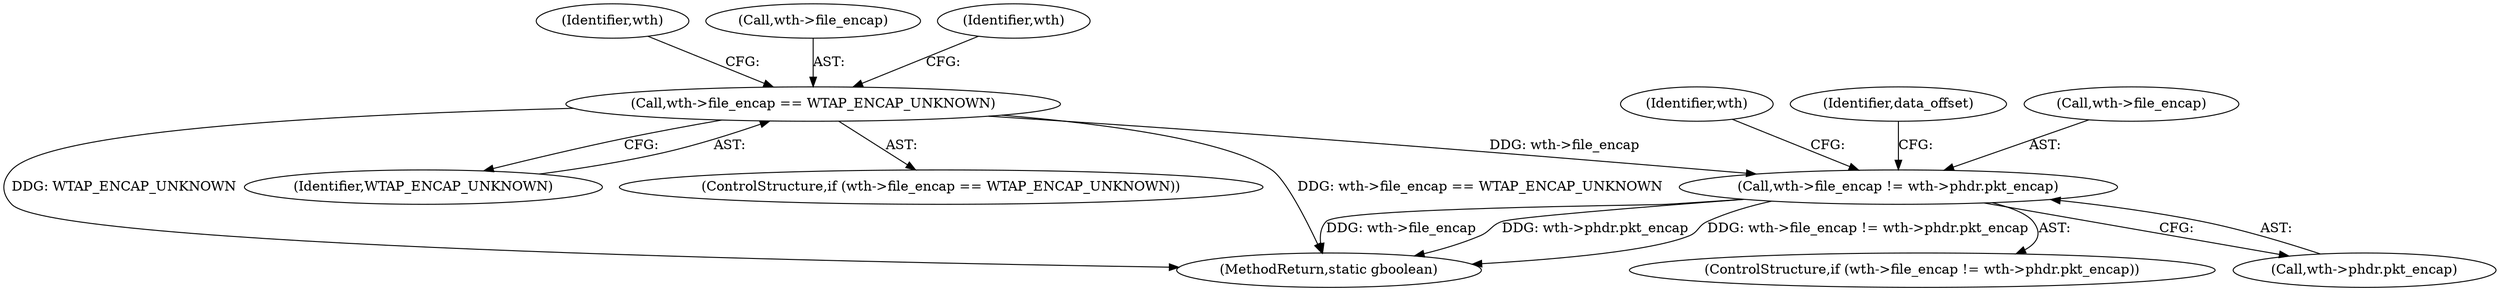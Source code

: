 digraph "0_wireshark_6a140eca7b78b230f1f90a739a32257476513c78@pointer" {
"1000160" [label="(Call,wth->file_encap != wth->phdr.pkt_encap)"];
"1000143" [label="(Call,wth->file_encap == WTAP_ENCAP_UNKNOWN)"];
"1000162" [label="(Identifier,wth)"];
"1000171" [label="(Identifier,wth)"];
"1000142" [label="(ControlStructure,if (wth->file_encap == WTAP_ENCAP_UNKNOWN))"];
"1000143" [label="(Call,wth->file_encap == WTAP_ENCAP_UNKNOWN)"];
"1000160" [label="(Call,wth->file_encap != wth->phdr.pkt_encap)"];
"1000180" [label="(MethodReturn,static gboolean)"];
"1000176" [label="(Identifier,data_offset)"];
"1000144" [label="(Call,wth->file_encap)"];
"1000159" [label="(ControlStructure,if (wth->file_encap != wth->phdr.pkt_encap))"];
"1000150" [label="(Identifier,wth)"];
"1000164" [label="(Call,wth->phdr.pkt_encap)"];
"1000161" [label="(Call,wth->file_encap)"];
"1000147" [label="(Identifier,WTAP_ENCAP_UNKNOWN)"];
"1000160" -> "1000159"  [label="AST: "];
"1000160" -> "1000164"  [label="CFG: "];
"1000161" -> "1000160"  [label="AST: "];
"1000164" -> "1000160"  [label="AST: "];
"1000171" -> "1000160"  [label="CFG: "];
"1000176" -> "1000160"  [label="CFG: "];
"1000160" -> "1000180"  [label="DDG: wth->phdr.pkt_encap"];
"1000160" -> "1000180"  [label="DDG: wth->file_encap != wth->phdr.pkt_encap"];
"1000160" -> "1000180"  [label="DDG: wth->file_encap"];
"1000143" -> "1000160"  [label="DDG: wth->file_encap"];
"1000143" -> "1000142"  [label="AST: "];
"1000143" -> "1000147"  [label="CFG: "];
"1000144" -> "1000143"  [label="AST: "];
"1000147" -> "1000143"  [label="AST: "];
"1000150" -> "1000143"  [label="CFG: "];
"1000162" -> "1000143"  [label="CFG: "];
"1000143" -> "1000180"  [label="DDG: wth->file_encap == WTAP_ENCAP_UNKNOWN"];
"1000143" -> "1000180"  [label="DDG: WTAP_ENCAP_UNKNOWN"];
}
